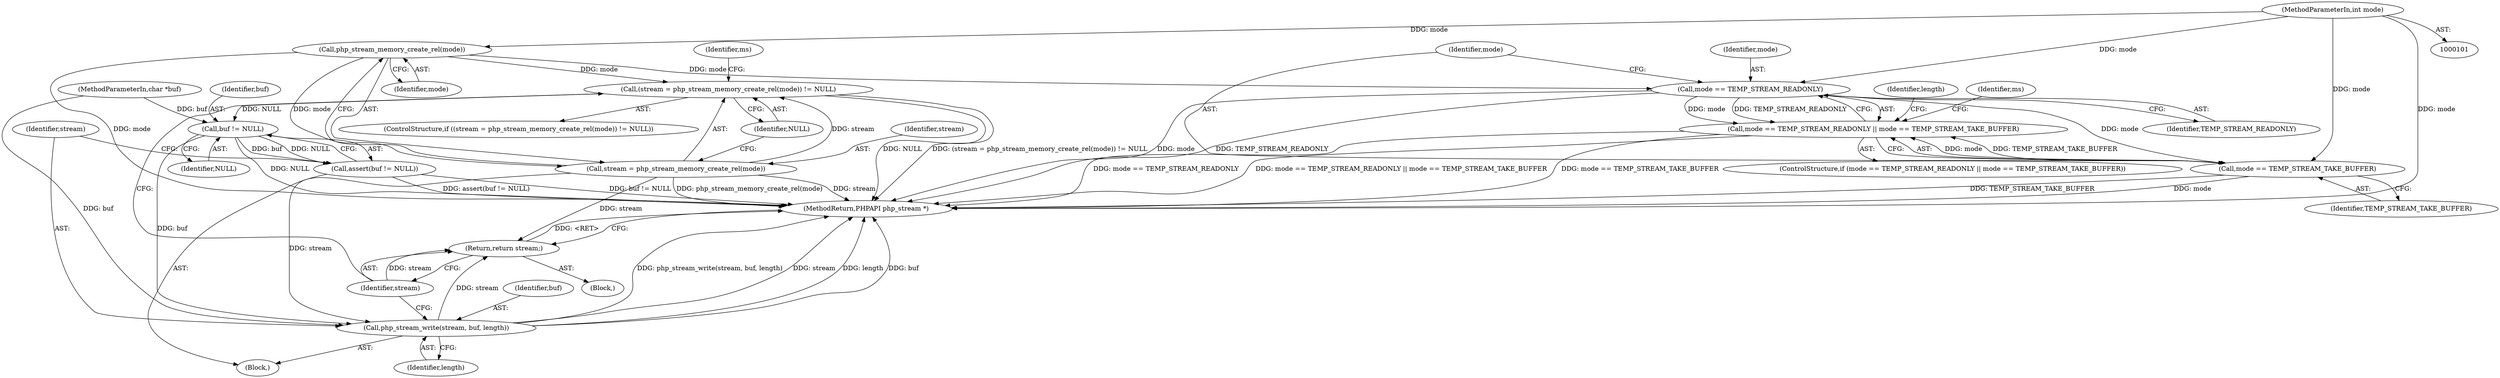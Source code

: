 digraph "0_php_6297a117d77fa3a0df2e21ca926a92c231819cd5_0@API" {
"1000112" [label="(Call,php_stream_memory_create_rel(mode))"];
"1000102" [label="(MethodParameterIn,int mode)"];
"1000109" [label="(Call,(stream = php_stream_memory_create_rel(mode)) != NULL)"];
"1000148" [label="(Call,buf != NULL)"];
"1000147" [label="(Call,assert(buf != NULL))"];
"1000151" [label="(Call,php_stream_write(stream, buf, length))"];
"1000155" [label="(Return,return stream;)"];
"1000110" [label="(Call,stream = php_stream_memory_create_rel(mode))"];
"1000125" [label="(Call,mode == TEMP_STREAM_READONLY)"];
"1000124" [label="(Call,mode == TEMP_STREAM_READONLY || mode == TEMP_STREAM_TAKE_BUFFER)"];
"1000128" [label="(Call,mode == TEMP_STREAM_TAKE_BUFFER)"];
"1000123" [label="(ControlStructure,if (mode == TEMP_STREAM_READONLY || mode == TEMP_STREAM_TAKE_BUFFER))"];
"1000145" [label="(Identifier,length)"];
"1000117" [label="(Identifier,ms)"];
"1000103" [label="(MethodParameterIn,char *buf)"];
"1000151" [label="(Call,php_stream_write(stream, buf, length))"];
"1000111" [label="(Identifier,stream)"];
"1000102" [label="(MethodParameterIn,int mode)"];
"1000155" [label="(Return,return stream;)"];
"1000153" [label="(Identifier,buf)"];
"1000150" [label="(Identifier,NULL)"];
"1000152" [label="(Identifier,stream)"];
"1000156" [label="(Identifier,stream)"];
"1000125" [label="(Call,mode == TEMP_STREAM_READONLY)"];
"1000130" [label="(Identifier,TEMP_STREAM_TAKE_BUFFER)"];
"1000127" [label="(Identifier,TEMP_STREAM_READONLY)"];
"1000134" [label="(Identifier,ms)"];
"1000128" [label="(Call,mode == TEMP_STREAM_TAKE_BUFFER)"];
"1000126" [label="(Identifier,mode)"];
"1000110" [label="(Call,stream = php_stream_memory_create_rel(mode))"];
"1000114" [label="(Identifier,NULL)"];
"1000154" [label="(Identifier,length)"];
"1000109" [label="(Call,(stream = php_stream_memory_create_rel(mode)) != NULL)"];
"1000113" [label="(Identifier,mode)"];
"1000157" [label="(MethodReturn,PHPAPI php_stream *)"];
"1000105" [label="(Block,)"];
"1000147" [label="(Call,assert(buf != NULL))"];
"1000149" [label="(Identifier,buf)"];
"1000112" [label="(Call,php_stream_memory_create_rel(mode))"];
"1000146" [label="(Block,)"];
"1000108" [label="(ControlStructure,if ((stream = php_stream_memory_create_rel(mode)) != NULL))"];
"1000148" [label="(Call,buf != NULL)"];
"1000129" [label="(Identifier,mode)"];
"1000124" [label="(Call,mode == TEMP_STREAM_READONLY || mode == TEMP_STREAM_TAKE_BUFFER)"];
"1000112" -> "1000110"  [label="AST: "];
"1000112" -> "1000113"  [label="CFG: "];
"1000113" -> "1000112"  [label="AST: "];
"1000110" -> "1000112"  [label="CFG: "];
"1000112" -> "1000157"  [label="DDG: mode"];
"1000112" -> "1000109"  [label="DDG: mode"];
"1000112" -> "1000110"  [label="DDG: mode"];
"1000102" -> "1000112"  [label="DDG: mode"];
"1000112" -> "1000125"  [label="DDG: mode"];
"1000102" -> "1000101"  [label="AST: "];
"1000102" -> "1000157"  [label="DDG: mode"];
"1000102" -> "1000125"  [label="DDG: mode"];
"1000102" -> "1000128"  [label="DDG: mode"];
"1000109" -> "1000108"  [label="AST: "];
"1000109" -> "1000114"  [label="CFG: "];
"1000110" -> "1000109"  [label="AST: "];
"1000114" -> "1000109"  [label="AST: "];
"1000117" -> "1000109"  [label="CFG: "];
"1000156" -> "1000109"  [label="CFG: "];
"1000109" -> "1000157"  [label="DDG: NULL"];
"1000109" -> "1000157"  [label="DDG: (stream = php_stream_memory_create_rel(mode)) != NULL"];
"1000110" -> "1000109"  [label="DDG: stream"];
"1000109" -> "1000148"  [label="DDG: NULL"];
"1000148" -> "1000147"  [label="AST: "];
"1000148" -> "1000150"  [label="CFG: "];
"1000149" -> "1000148"  [label="AST: "];
"1000150" -> "1000148"  [label="AST: "];
"1000147" -> "1000148"  [label="CFG: "];
"1000148" -> "1000157"  [label="DDG: NULL"];
"1000148" -> "1000147"  [label="DDG: buf"];
"1000148" -> "1000147"  [label="DDG: NULL"];
"1000103" -> "1000148"  [label="DDG: buf"];
"1000148" -> "1000151"  [label="DDG: buf"];
"1000147" -> "1000146"  [label="AST: "];
"1000152" -> "1000147"  [label="CFG: "];
"1000147" -> "1000157"  [label="DDG: buf != NULL"];
"1000147" -> "1000157"  [label="DDG: assert(buf != NULL)"];
"1000151" -> "1000146"  [label="AST: "];
"1000151" -> "1000154"  [label="CFG: "];
"1000152" -> "1000151"  [label="AST: "];
"1000153" -> "1000151"  [label="AST: "];
"1000154" -> "1000151"  [label="AST: "];
"1000156" -> "1000151"  [label="CFG: "];
"1000151" -> "1000157"  [label="DDG: php_stream_write(stream, buf, length)"];
"1000151" -> "1000157"  [label="DDG: stream"];
"1000151" -> "1000157"  [label="DDG: length"];
"1000151" -> "1000157"  [label="DDG: buf"];
"1000110" -> "1000151"  [label="DDG: stream"];
"1000103" -> "1000151"  [label="DDG: buf"];
"1000151" -> "1000155"  [label="DDG: stream"];
"1000155" -> "1000105"  [label="AST: "];
"1000155" -> "1000156"  [label="CFG: "];
"1000156" -> "1000155"  [label="AST: "];
"1000157" -> "1000155"  [label="CFG: "];
"1000155" -> "1000157"  [label="DDG: <RET>"];
"1000156" -> "1000155"  [label="DDG: stream"];
"1000110" -> "1000155"  [label="DDG: stream"];
"1000111" -> "1000110"  [label="AST: "];
"1000114" -> "1000110"  [label="CFG: "];
"1000110" -> "1000157"  [label="DDG: php_stream_memory_create_rel(mode)"];
"1000110" -> "1000157"  [label="DDG: stream"];
"1000125" -> "1000124"  [label="AST: "];
"1000125" -> "1000127"  [label="CFG: "];
"1000126" -> "1000125"  [label="AST: "];
"1000127" -> "1000125"  [label="AST: "];
"1000129" -> "1000125"  [label="CFG: "];
"1000124" -> "1000125"  [label="CFG: "];
"1000125" -> "1000157"  [label="DDG: mode"];
"1000125" -> "1000157"  [label="DDG: TEMP_STREAM_READONLY"];
"1000125" -> "1000124"  [label="DDG: mode"];
"1000125" -> "1000124"  [label="DDG: TEMP_STREAM_READONLY"];
"1000125" -> "1000128"  [label="DDG: mode"];
"1000124" -> "1000123"  [label="AST: "];
"1000124" -> "1000128"  [label="CFG: "];
"1000128" -> "1000124"  [label="AST: "];
"1000134" -> "1000124"  [label="CFG: "];
"1000145" -> "1000124"  [label="CFG: "];
"1000124" -> "1000157"  [label="DDG: mode == TEMP_STREAM_READONLY"];
"1000124" -> "1000157"  [label="DDG: mode == TEMP_STREAM_READONLY || mode == TEMP_STREAM_TAKE_BUFFER"];
"1000124" -> "1000157"  [label="DDG: mode == TEMP_STREAM_TAKE_BUFFER"];
"1000128" -> "1000124"  [label="DDG: mode"];
"1000128" -> "1000124"  [label="DDG: TEMP_STREAM_TAKE_BUFFER"];
"1000128" -> "1000130"  [label="CFG: "];
"1000129" -> "1000128"  [label="AST: "];
"1000130" -> "1000128"  [label="AST: "];
"1000128" -> "1000157"  [label="DDG: TEMP_STREAM_TAKE_BUFFER"];
"1000128" -> "1000157"  [label="DDG: mode"];
}

